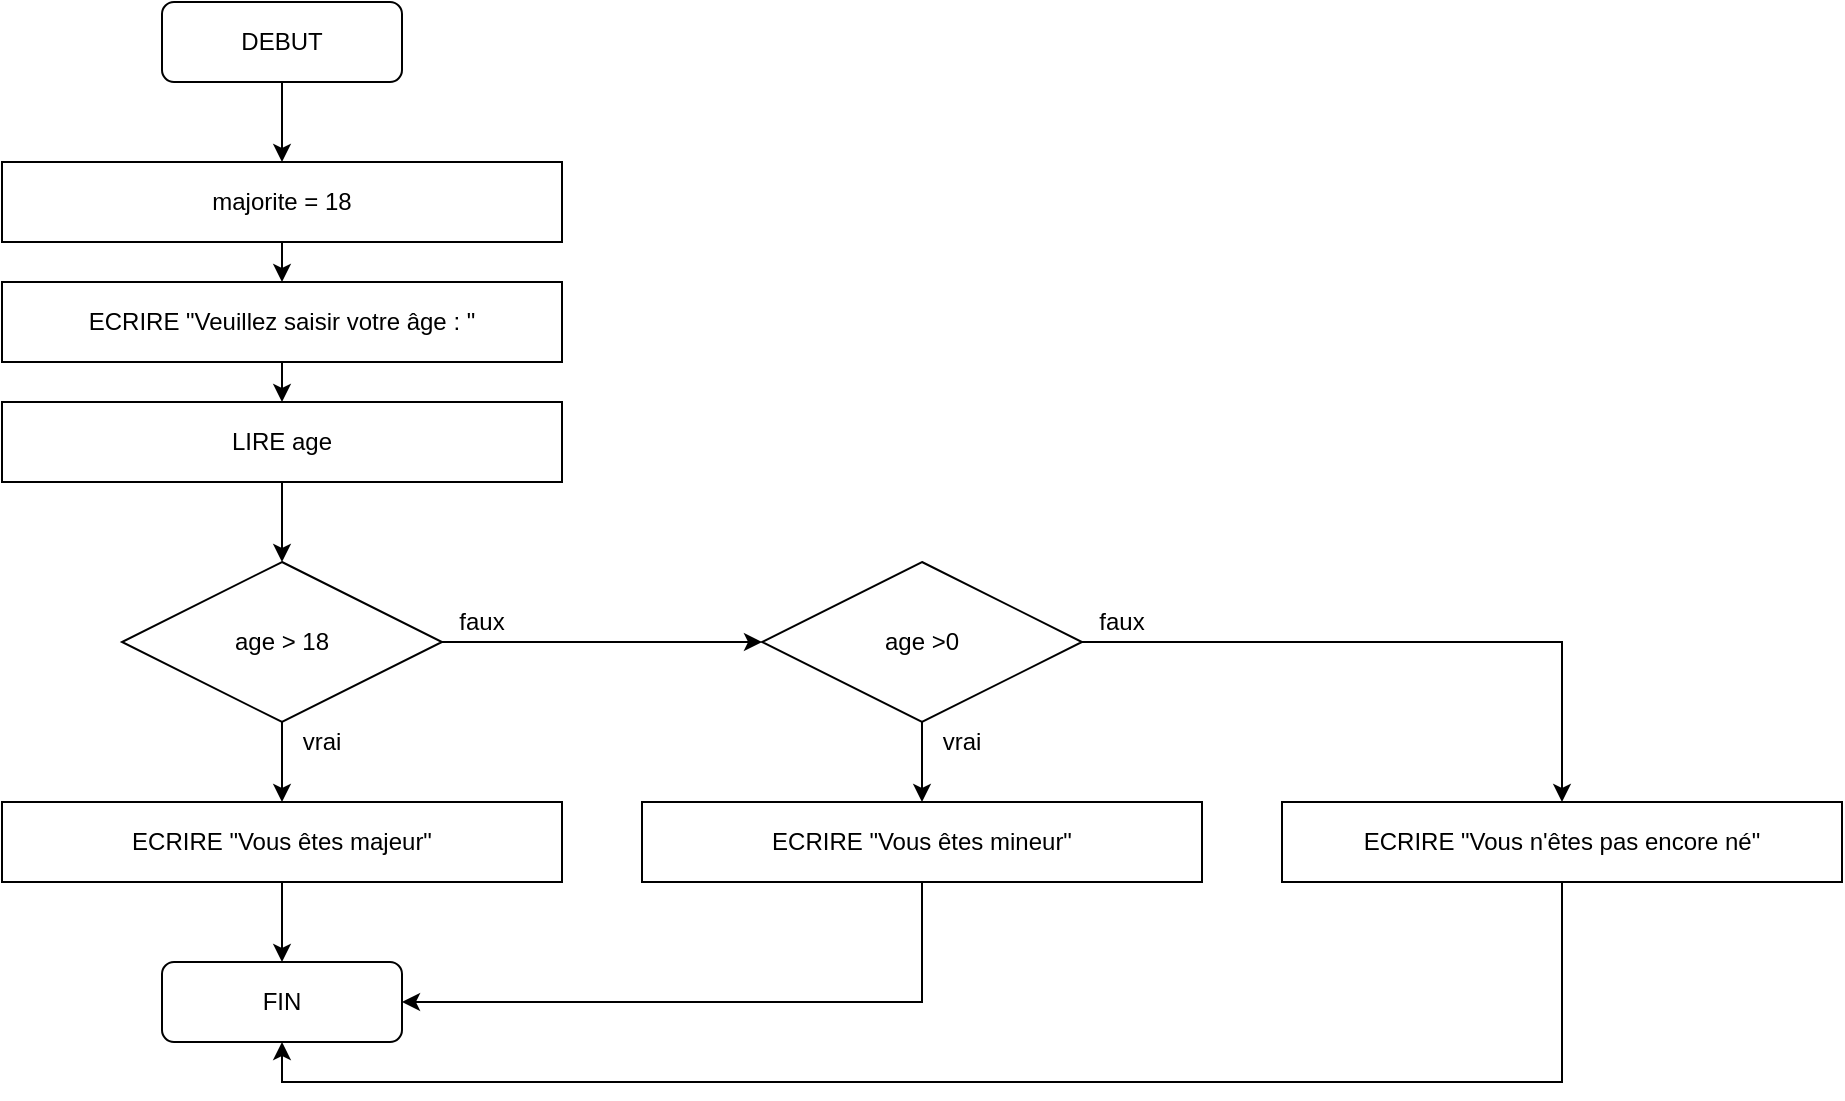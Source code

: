 <mxfile version="14.5.1" type="device"><diagram id="5b5j-i9IWmM061htG8Vz" name="Page-1"><mxGraphModel dx="899" dy="798" grid="1" gridSize="10" guides="1" tooltips="1" connect="1" arrows="1" fold="1" page="1" pageScale="1" pageWidth="827" pageHeight="1169" math="0" shadow="0"><root><mxCell id="0"/><mxCell id="1" parent="0"/><mxCell id="tbOXUt3piVMNriPePV2c-11" style="edgeStyle=orthogonalEdgeStyle;rounded=0;orthogonalLoop=1;jettySize=auto;html=1;exitX=0.5;exitY=1;exitDx=0;exitDy=0;entryX=0.5;entryY=0;entryDx=0;entryDy=0;" edge="1" parent="1" source="tbOXUt3piVMNriPePV2c-1" target="tbOXUt3piVMNriPePV2c-2"><mxGeometry relative="1" as="geometry"/></mxCell><mxCell id="tbOXUt3piVMNriPePV2c-1" value="DEBUT" style="rounded=1;whiteSpace=wrap;html=1;fillColor=none;" vertex="1" parent="1"><mxGeometry x="160" y="40" width="120" height="40" as="geometry"/></mxCell><mxCell id="tbOXUt3piVMNriPePV2c-12" style="edgeStyle=orthogonalEdgeStyle;rounded=0;orthogonalLoop=1;jettySize=auto;html=1;exitX=0.5;exitY=1;exitDx=0;exitDy=0;entryX=0.5;entryY=0;entryDx=0;entryDy=0;" edge="1" parent="1" source="tbOXUt3piVMNriPePV2c-2" target="tbOXUt3piVMNriPePV2c-3"><mxGeometry relative="1" as="geometry"/></mxCell><mxCell id="tbOXUt3piVMNriPePV2c-2" value="majorite = 18" style="rounded=0;whiteSpace=wrap;html=1;fillColor=none;" vertex="1" parent="1"><mxGeometry x="80" y="120" width="280" height="40" as="geometry"/></mxCell><mxCell id="tbOXUt3piVMNriPePV2c-13" style="edgeStyle=orthogonalEdgeStyle;rounded=0;orthogonalLoop=1;jettySize=auto;html=1;exitX=0.5;exitY=1;exitDx=0;exitDy=0;entryX=0.5;entryY=0;entryDx=0;entryDy=0;" edge="1" parent="1" source="tbOXUt3piVMNriPePV2c-3" target="tbOXUt3piVMNriPePV2c-4"><mxGeometry relative="1" as="geometry"/></mxCell><mxCell id="tbOXUt3piVMNriPePV2c-3" value="ECRIRE &quot;Veuillez saisir votre âge : &quot;" style="rounded=0;whiteSpace=wrap;html=1;fillColor=none;" vertex="1" parent="1"><mxGeometry x="80" y="180" width="280" height="40" as="geometry"/></mxCell><mxCell id="tbOXUt3piVMNriPePV2c-14" style="edgeStyle=orthogonalEdgeStyle;rounded=0;orthogonalLoop=1;jettySize=auto;html=1;exitX=0.5;exitY=1;exitDx=0;exitDy=0;entryX=0.5;entryY=0;entryDx=0;entryDy=0;" edge="1" parent="1" source="tbOXUt3piVMNriPePV2c-4" target="tbOXUt3piVMNriPePV2c-5"><mxGeometry relative="1" as="geometry"/></mxCell><mxCell id="tbOXUt3piVMNriPePV2c-4" value="LIRE age" style="rounded=0;whiteSpace=wrap;html=1;fillColor=none;" vertex="1" parent="1"><mxGeometry x="80" y="240" width="280" height="40" as="geometry"/></mxCell><mxCell id="tbOXUt3piVMNriPePV2c-15" style="edgeStyle=orthogonalEdgeStyle;rounded=0;orthogonalLoop=1;jettySize=auto;html=1;exitX=0.5;exitY=1;exitDx=0;exitDy=0;entryX=0.5;entryY=0;entryDx=0;entryDy=0;" edge="1" parent="1" source="tbOXUt3piVMNriPePV2c-5" target="tbOXUt3piVMNriPePV2c-6"><mxGeometry relative="1" as="geometry"/></mxCell><mxCell id="tbOXUt3piVMNriPePV2c-17" style="edgeStyle=orthogonalEdgeStyle;rounded=0;orthogonalLoop=1;jettySize=auto;html=1;exitX=1;exitY=0.5;exitDx=0;exitDy=0;entryX=0;entryY=0.5;entryDx=0;entryDy=0;" edge="1" parent="1" source="tbOXUt3piVMNriPePV2c-5" target="tbOXUt3piVMNriPePV2c-7"><mxGeometry relative="1" as="geometry"/></mxCell><mxCell id="tbOXUt3piVMNriPePV2c-5" value="age &amp;gt; 18" style="rhombus;whiteSpace=wrap;html=1;fillColor=none;" vertex="1" parent="1"><mxGeometry x="140" y="320" width="160" height="80" as="geometry"/></mxCell><mxCell id="tbOXUt3piVMNriPePV2c-16" style="edgeStyle=orthogonalEdgeStyle;rounded=0;orthogonalLoop=1;jettySize=auto;html=1;exitX=0.5;exitY=1;exitDx=0;exitDy=0;entryX=0.5;entryY=0;entryDx=0;entryDy=0;" edge="1" parent="1" source="tbOXUt3piVMNriPePV2c-6" target="tbOXUt3piVMNriPePV2c-10"><mxGeometry relative="1" as="geometry"/></mxCell><mxCell id="tbOXUt3piVMNriPePV2c-6" value="ECRIRE &quot;Vous êtes majeur&quot;" style="rounded=0;whiteSpace=wrap;html=1;fillColor=none;" vertex="1" parent="1"><mxGeometry x="80" y="440" width="280" height="40" as="geometry"/></mxCell><mxCell id="tbOXUt3piVMNriPePV2c-18" style="edgeStyle=orthogonalEdgeStyle;rounded=0;orthogonalLoop=1;jettySize=auto;html=1;exitX=0.5;exitY=1;exitDx=0;exitDy=0;entryX=0.5;entryY=0;entryDx=0;entryDy=0;" edge="1" parent="1" source="tbOXUt3piVMNriPePV2c-7" target="tbOXUt3piVMNriPePV2c-8"><mxGeometry relative="1" as="geometry"/></mxCell><mxCell id="tbOXUt3piVMNriPePV2c-19" style="edgeStyle=orthogonalEdgeStyle;rounded=0;orthogonalLoop=1;jettySize=auto;html=1;exitX=1;exitY=0.5;exitDx=0;exitDy=0;entryX=0.5;entryY=0;entryDx=0;entryDy=0;" edge="1" parent="1" source="tbOXUt3piVMNriPePV2c-7" target="tbOXUt3piVMNriPePV2c-9"><mxGeometry relative="1" as="geometry"/></mxCell><mxCell id="tbOXUt3piVMNriPePV2c-7" value="age &amp;gt;0" style="rhombus;whiteSpace=wrap;html=1;fillColor=none;" vertex="1" parent="1"><mxGeometry x="460" y="320" width="160" height="80" as="geometry"/></mxCell><mxCell id="tbOXUt3piVMNriPePV2c-20" style="edgeStyle=orthogonalEdgeStyle;rounded=0;orthogonalLoop=1;jettySize=auto;html=1;exitX=0.5;exitY=1;exitDx=0;exitDy=0;entryX=1;entryY=0.5;entryDx=0;entryDy=0;" edge="1" parent="1" source="tbOXUt3piVMNriPePV2c-8" target="tbOXUt3piVMNriPePV2c-10"><mxGeometry relative="1" as="geometry"/></mxCell><mxCell id="tbOXUt3piVMNriPePV2c-8" value="ECRIRE &quot;Vous êtes mineur&quot;" style="rounded=0;whiteSpace=wrap;html=1;fillColor=none;" vertex="1" parent="1"><mxGeometry x="400" y="440" width="280" height="40" as="geometry"/></mxCell><mxCell id="tbOXUt3piVMNriPePV2c-21" style="edgeStyle=orthogonalEdgeStyle;rounded=0;orthogonalLoop=1;jettySize=auto;html=1;exitX=0.5;exitY=1;exitDx=0;exitDy=0;entryX=0.5;entryY=1;entryDx=0;entryDy=0;" edge="1" parent="1" source="tbOXUt3piVMNriPePV2c-9" target="tbOXUt3piVMNriPePV2c-10"><mxGeometry relative="1" as="geometry"/></mxCell><mxCell id="tbOXUt3piVMNriPePV2c-9" value="ECRIRE &quot;Vous n'êtes pas encore né&quot;" style="rounded=0;whiteSpace=wrap;html=1;fillColor=none;" vertex="1" parent="1"><mxGeometry x="720" y="440" width="280" height="40" as="geometry"/></mxCell><mxCell id="tbOXUt3piVMNriPePV2c-10" value="FIN" style="rounded=1;whiteSpace=wrap;html=1;fillColor=none;" vertex="1" parent="1"><mxGeometry x="160" y="520" width="120" height="40" as="geometry"/></mxCell><mxCell id="tbOXUt3piVMNriPePV2c-22" value="faux" style="text;html=1;strokeColor=none;fillColor=none;align=center;verticalAlign=middle;whiteSpace=wrap;rounded=0;" vertex="1" parent="1"><mxGeometry x="300" y="340" width="40" height="20" as="geometry"/></mxCell><mxCell id="tbOXUt3piVMNriPePV2c-24" value="faux" style="text;html=1;strokeColor=none;fillColor=none;align=center;verticalAlign=middle;whiteSpace=wrap;rounded=0;" vertex="1" parent="1"><mxGeometry x="620" y="340" width="40" height="20" as="geometry"/></mxCell><mxCell id="tbOXUt3piVMNriPePV2c-25" value="vrai" style="text;html=1;strokeColor=none;fillColor=none;align=center;verticalAlign=middle;whiteSpace=wrap;rounded=0;" vertex="1" parent="1"><mxGeometry x="220" y="400" width="40" height="20" as="geometry"/></mxCell><mxCell id="tbOXUt3piVMNriPePV2c-26" value="vrai" style="text;html=1;strokeColor=none;fillColor=none;align=center;verticalAlign=middle;whiteSpace=wrap;rounded=0;" vertex="1" parent="1"><mxGeometry x="540" y="400" width="40" height="20" as="geometry"/></mxCell></root></mxGraphModel></diagram></mxfile>